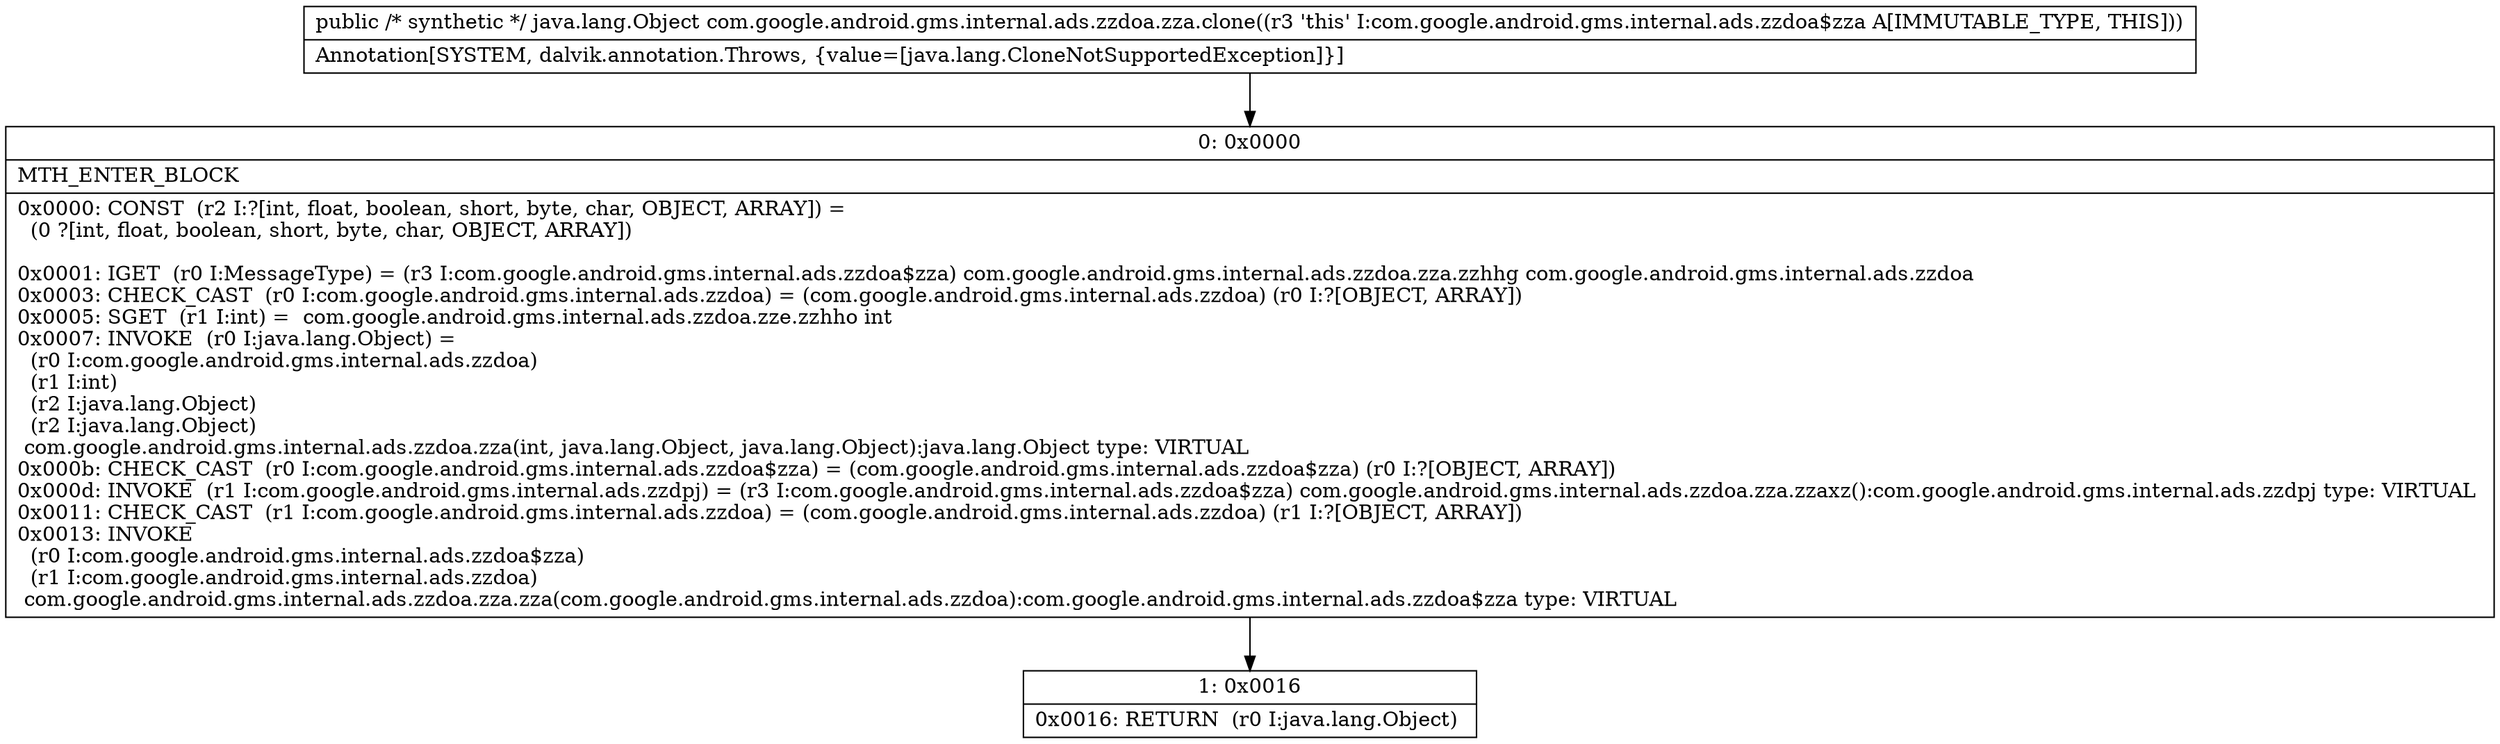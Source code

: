 digraph "CFG forcom.google.android.gms.internal.ads.zzdoa.zza.clone()Ljava\/lang\/Object;" {
Node_0 [shape=record,label="{0\:\ 0x0000|MTH_ENTER_BLOCK\l|0x0000: CONST  (r2 I:?[int, float, boolean, short, byte, char, OBJECT, ARRAY]) = \l  (0 ?[int, float, boolean, short, byte, char, OBJECT, ARRAY])\l \l0x0001: IGET  (r0 I:MessageType) = (r3 I:com.google.android.gms.internal.ads.zzdoa$zza) com.google.android.gms.internal.ads.zzdoa.zza.zzhhg com.google.android.gms.internal.ads.zzdoa \l0x0003: CHECK_CAST  (r0 I:com.google.android.gms.internal.ads.zzdoa) = (com.google.android.gms.internal.ads.zzdoa) (r0 I:?[OBJECT, ARRAY]) \l0x0005: SGET  (r1 I:int) =  com.google.android.gms.internal.ads.zzdoa.zze.zzhho int \l0x0007: INVOKE  (r0 I:java.lang.Object) = \l  (r0 I:com.google.android.gms.internal.ads.zzdoa)\l  (r1 I:int)\l  (r2 I:java.lang.Object)\l  (r2 I:java.lang.Object)\l com.google.android.gms.internal.ads.zzdoa.zza(int, java.lang.Object, java.lang.Object):java.lang.Object type: VIRTUAL \l0x000b: CHECK_CAST  (r0 I:com.google.android.gms.internal.ads.zzdoa$zza) = (com.google.android.gms.internal.ads.zzdoa$zza) (r0 I:?[OBJECT, ARRAY]) \l0x000d: INVOKE  (r1 I:com.google.android.gms.internal.ads.zzdpj) = (r3 I:com.google.android.gms.internal.ads.zzdoa$zza) com.google.android.gms.internal.ads.zzdoa.zza.zzaxz():com.google.android.gms.internal.ads.zzdpj type: VIRTUAL \l0x0011: CHECK_CAST  (r1 I:com.google.android.gms.internal.ads.zzdoa) = (com.google.android.gms.internal.ads.zzdoa) (r1 I:?[OBJECT, ARRAY]) \l0x0013: INVOKE  \l  (r0 I:com.google.android.gms.internal.ads.zzdoa$zza)\l  (r1 I:com.google.android.gms.internal.ads.zzdoa)\l com.google.android.gms.internal.ads.zzdoa.zza.zza(com.google.android.gms.internal.ads.zzdoa):com.google.android.gms.internal.ads.zzdoa$zza type: VIRTUAL \l}"];
Node_1 [shape=record,label="{1\:\ 0x0016|0x0016: RETURN  (r0 I:java.lang.Object) \l}"];
MethodNode[shape=record,label="{public \/* synthetic *\/ java.lang.Object com.google.android.gms.internal.ads.zzdoa.zza.clone((r3 'this' I:com.google.android.gms.internal.ads.zzdoa$zza A[IMMUTABLE_TYPE, THIS]))  | Annotation[SYSTEM, dalvik.annotation.Throws, \{value=[java.lang.CloneNotSupportedException]\}]\l}"];
MethodNode -> Node_0;
Node_0 -> Node_1;
}

